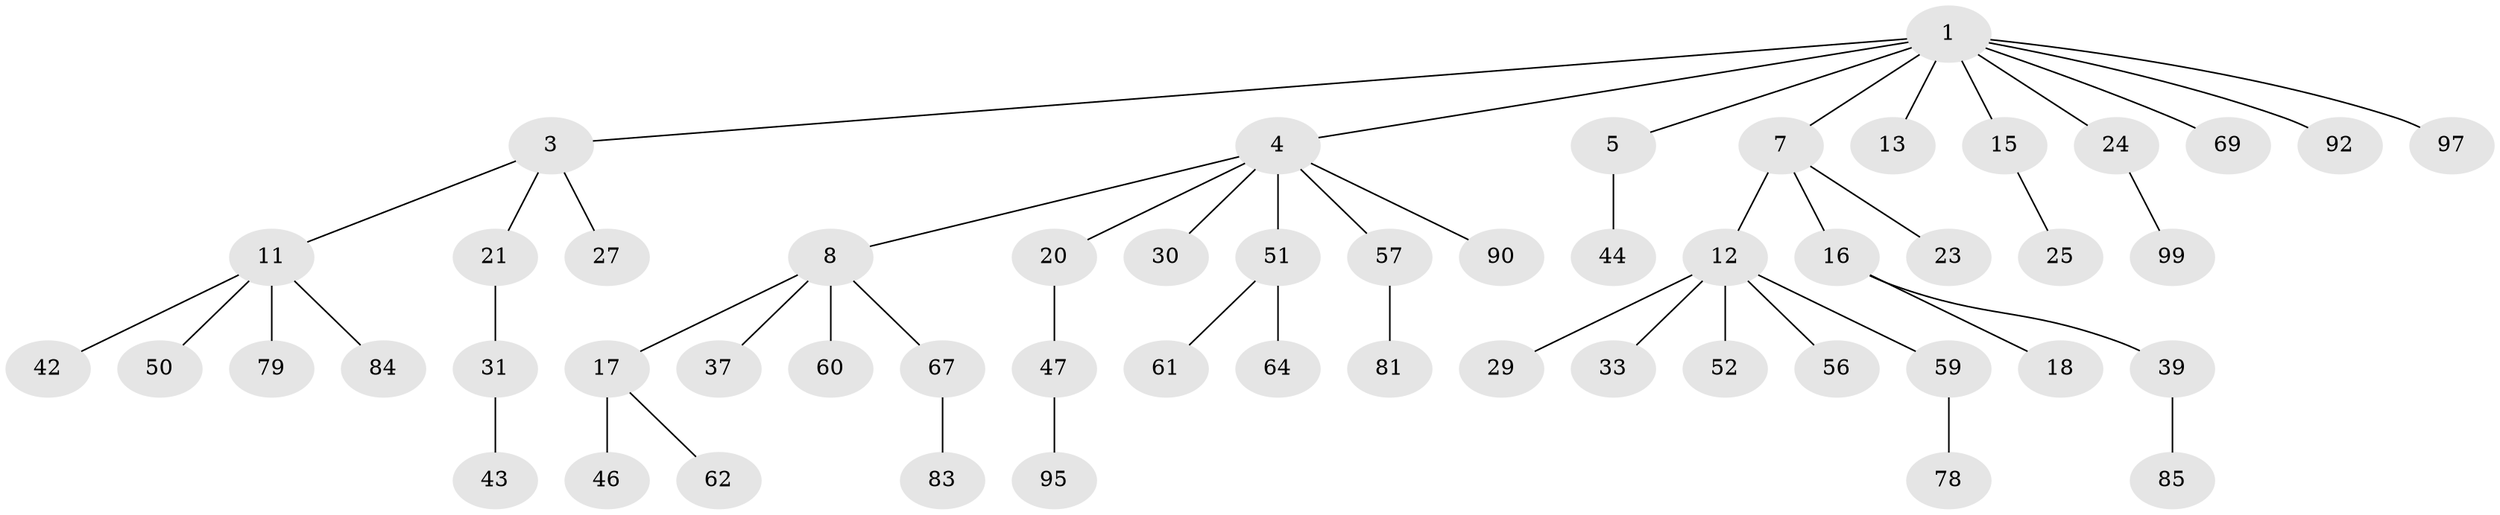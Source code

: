 // original degree distribution, {4: 0.05660377358490566, 8: 0.009433962264150943, 5: 0.03773584905660377, 2: 0.3018867924528302, 3: 0.09433962264150944, 6: 0.009433962264150943, 7: 0.009433962264150943, 1: 0.4811320754716981}
// Generated by graph-tools (version 1.1) at 2025/15/03/09/25 04:15:39]
// undirected, 53 vertices, 52 edges
graph export_dot {
graph [start="1"]
  node [color=gray90,style=filled];
  1 [super="+2"];
  3 [super="+40"];
  4 [super="+6+45"];
  5;
  7 [super="+9+10"];
  8 [super="+49+32"];
  11 [super="+14"];
  12 [super="+36"];
  13 [super="+86"];
  15 [super="+77"];
  16 [super="+26+19+102"];
  17 [super="+38"];
  18;
  20 [super="+34"];
  21 [super="+28"];
  23 [super="+100"];
  24 [super="+76+35"];
  25 [super="+98"];
  27;
  29 [super="+80"];
  30 [super="+74"];
  31 [super="+72"];
  33;
  37 [super="+91+41+87"];
  39 [super="+66"];
  42 [super="+54"];
  43 [super="+106"];
  44;
  46 [super="+82+96"];
  47 [super="+53+58"];
  50 [super="+63"];
  51 [super="+94"];
  52;
  56;
  57;
  59 [super="+68+89"];
  60 [super="+70"];
  61;
  62;
  64 [super="+73"];
  67;
  69;
  78;
  79;
  81;
  83;
  84;
  85;
  90;
  92 [super="+105"];
  95;
  97;
  99;
  1 -- 13;
  1 -- 15;
  1 -- 69;
  1 -- 97;
  1 -- 3;
  1 -- 4;
  1 -- 5;
  1 -- 7;
  1 -- 24;
  1 -- 92;
  3 -- 11;
  3 -- 21;
  3 -- 27;
  4 -- 20;
  4 -- 90;
  4 -- 8;
  4 -- 30;
  4 -- 57;
  4 -- 51;
  5 -- 44;
  7 -- 16;
  7 -- 23;
  7 -- 12;
  8 -- 17;
  8 -- 37;
  8 -- 60;
  8 -- 67;
  11 -- 50;
  11 -- 79;
  11 -- 84;
  11 -- 42;
  12 -- 29;
  12 -- 33;
  12 -- 52;
  12 -- 56;
  12 -- 59;
  15 -- 25;
  16 -- 18;
  16 -- 39;
  17 -- 46;
  17 -- 62;
  20 -- 47;
  21 -- 31;
  24 -- 99;
  31 -- 43;
  39 -- 85;
  47 -- 95;
  51 -- 61;
  51 -- 64;
  57 -- 81;
  59 -- 78;
  67 -- 83;
}
